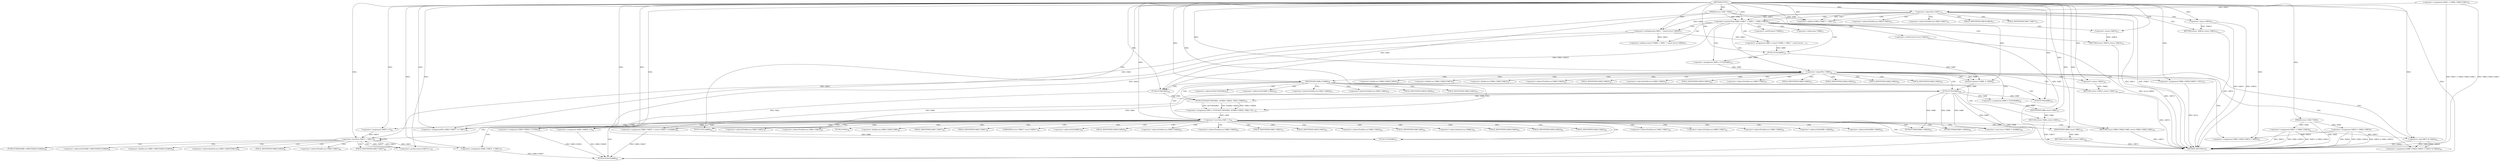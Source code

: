 digraph "FUN1" {  
"8" [label = <(METHOD,FUN1)<SUB>1</SUB>> ]
"208" [label = <(METHOD_RETURN,int)<SUB>1</SUB>> ]
"9" [label = <(PARAM,struct VAR1 *VAR2)<SUB>1</SUB>> ]
"10" [label = <(PARAM,struct VAR3 *VAR4)<SUB>1</SUB>> ]
"17" [label = <(&lt;operator&gt;.assignment,VAR10 = VAR4-&gt;VAR10)<SUB>7</SUB>> ]
"23" [label = <(&lt;operator&gt;.assignment,VAR11 = VAR4-&gt;VAR12.VAR11)<SUB>8</SUB>> ]
"31" [label = <(&lt;operator&gt;.assignment,VAR13 = VAR4-&gt;VAR14)<SUB>9</SUB>> ]
"58" [label = <(&lt;operator&gt;.assignment,VAR9 = sizeof (*VAR8) + VAR11 * sizeof (struct ...)<SUB>17</SUB>> ]
"68" [label = <(&lt;operator&gt;.assignment,VAR8 = FUN2(VAR9))<SUB>18</SUB>> ]
"79" [label = <(memset,memset (VAR8, 0, VAR9))<SUB>22</SUB>> ]
"83" [label = <(&lt;operator&gt;.assignment,VAR8-&gt;VAR22.VAR23 = (VAR13 &amp; VAR24))<SUB>24</SUB>> ]
"92" [label = <(&lt;operator&gt;.assignment,VAR8-&gt;VAR22.VAR10 = VAR10)<SUB>25</SUB>> ]
"99" [label = <(&lt;operator&gt;.assignment,VAR8-&gt;VAR22.VAR25 = NULL)<SUB>27</SUB>> ]
"106" [label = <(&lt;operator&gt;.assignment,VAR6 = FUN3(VAR8))<SUB>28</SUB>> ]
"117" [label = <(&lt;operator&gt;.assignment,VAR5 = FUN5(&amp;FUN6(VAR2), &amp;VAR8-&gt;VAR22, VAR2-&gt;VA...)<SUB>34</SUB>> ]
"141" [label = <(&lt;operator&gt;.assignmentPlus,VAR2-&gt;VAR17 += VAR11)<SUB>40</SUB>> ]
"146" [label = <(&lt;operator&gt;.assignment,VAR8-&gt;VAR27 = (struct VAR20 *) &amp;VAR8[1])<SUB>42</SUB>> ]
"175" [label = <(&lt;operator&gt;.assignment,VAR8-&gt;VAR29 = 0)<SUB>54</SUB>> ]
"180" [label = <(FUN8,FUN8(&amp;VAR8-&gt;VAR28))<SUB>55</SUB>> ]
"185" [label = <(FUN8,FUN8(&amp;VAR8-&gt;VAR30))<SUB>56</SUB>> ]
"190" [label = <(&lt;operator&gt;.assignment,VAR8-&gt;VAR31 = VAR11)<SUB>57</SUB>> ]
"195" [label = <(&lt;operator&gt;.assignment,VAR8-&gt;VAR32 = FUN9())<SUB>58</SUB>> ]
"200" [label = <(FUN10,FUN10(VAR8))<SUB>60</SUB>> ]
"202" [label = <(RETURN,return VAR8-&gt;VAR22.VAR5;,return VAR8-&gt;VAR22.VAR5;)<SUB>64</SUB>> ]
"38" [label = <(&lt;operator&gt;.logicalNot,!VAR11)<SUB>12</SUB>> ]
"45" [label = <(&lt;operator&gt;.greaterThan,VAR2-&gt;VAR17 + VAR11 &gt; VAR2-&gt;VAR18)<SUB>14</SUB>> ]
"73" [label = <(&lt;operator&gt;.logicalNot,!VAR8)<SUB>19</SUB>> ]
"111" [label = <(IDENTIFIER,VAR6,if (VAR6))<SUB>29</SUB>> ]
"131" [label = <(&lt;operator&gt;.lessThan,VAR5 &lt; 0)<SUB>35</SUB>> ]
"161" [label = <(&lt;operator&gt;.lessThan,VAR15 &lt; VAR11)<SUB>45</SUB>> ]
"164" [label = <(&lt;operator&gt;.postIncrement,VAR15++)<SUB>45</SUB>> ]
"166" [label = <(FUN8,FUN8(&amp;VAR8-&gt;VAR27[VAR15].VAR28))<SUB>48</SUB>> ]
"41" [label = <(RETURN,return -VAR16;,return -VAR16;)<SUB>13</SUB>> ]
"55" [label = <(RETURN,return -VAR19;,return -VAR19;)<SUB>15</SUB>> ]
"60" [label = <(&lt;operator&gt;.addition,sizeof (*VAR8) + VAR11 * sizeof (struct VAR20))<SUB>17</SUB>> ]
"70" [label = <(FUN2,FUN2(VAR9))<SUB>18</SUB>> ]
"76" [label = <(RETURN,return -VAR21;,return -VAR21;)<SUB>20</SUB>> ]
"89" [label = <(&lt;operator&gt;.and,VAR13 &amp; VAR24)<SUB>24</SUB>> ]
"108" [label = <(FUN3,FUN3(VAR8))<SUB>28</SUB>> ]
"113" [label = <(FUN4,FUN4(VAR8))<SUB>30</SUB>> ]
"115" [label = <(RETURN,return VAR6;,return VAR6;)<SUB>31</SUB>> ]
"119" [label = <(FUN5,FUN5(&amp;FUN6(VAR2), &amp;VAR8-&gt;VAR22, VAR2-&gt;VAR26))<SUB>34</SUB>> ]
"135" [label = <(FUN7,FUN7(VAR8))<SUB>36</SUB>> ]
"137" [label = <(FUN4,FUN4(VAR8))<SUB>37</SUB>> ]
"139" [label = <(RETURN,return VAR5;,return VAR5;)<SUB>38</SUB>> ]
"150" [label = <(&lt;operator&gt;.cast,(struct VAR20 *) &amp;VAR8[1])<SUB>42</SUB>> ]
"158" [label = <(&lt;operator&gt;.assignment,VAR15 = 0)<SUB>45</SUB>> ]
"42" [label = <(&lt;operator&gt;.minus,-VAR16)<SUB>13</SUB>> ]
"46" [label = <(&lt;operator&gt;.addition,VAR2-&gt;VAR17 + VAR11)<SUB>14</SUB>> ]
"56" [label = <(&lt;operator&gt;.minus,-VAR19)<SUB>15</SUB>> ]
"64" [label = <(&lt;operator&gt;.multiplication,VAR11 * sizeof (struct VAR20))<SUB>17</SUB>> ]
"77" [label = <(&lt;operator&gt;.minus,-VAR21)<SUB>20</SUB>> ]
"116" [label = <(IDENTIFIER,VAR6,return VAR6;)<SUB>31</SUB>> ]
"140" [label = <(IDENTIFIER,VAR5,return VAR5;)<SUB>38</SUB>> ]
"66" [label = <(&lt;operator&gt;.sizeOf,sizeof (struct VAR20))<SUB>17</SUB>> ]
"121" [label = <(FUN6,FUN6(VAR2))<SUB>34</SUB>> ]
"84" [label = <(&lt;operator&gt;.fieldAccess,VAR8-&gt;VAR22.VAR23)<SUB>24</SUB>> ]
"93" [label = <(&lt;operator&gt;.fieldAccess,VAR8-&gt;VAR22.VAR10)<SUB>25</SUB>> ]
"100" [label = <(&lt;operator&gt;.fieldAccess,VAR8-&gt;VAR22.VAR25)<SUB>27</SUB>> ]
"142" [label = <(&lt;operator&gt;.indirectFieldAccess,VAR2-&gt;VAR17)<SUB>40</SUB>> ]
"147" [label = <(&lt;operator&gt;.indirectFieldAccess,VAR8-&gt;VAR27)<SUB>42</SUB>> ]
"176" [label = <(&lt;operator&gt;.indirectFieldAccess,VAR8-&gt;VAR29)<SUB>54</SUB>> ]
"181" [label = <(&lt;operator&gt;.addressOf,&amp;VAR8-&gt;VAR28)<SUB>55</SUB>> ]
"186" [label = <(&lt;operator&gt;.addressOf,&amp;VAR8-&gt;VAR30)<SUB>56</SUB>> ]
"191" [label = <(&lt;operator&gt;.indirectFieldAccess,VAR8-&gt;VAR31)<SUB>57</SUB>> ]
"196" [label = <(&lt;operator&gt;.indirectFieldAccess,VAR8-&gt;VAR32)<SUB>58</SUB>> ]
"199" [label = <(FUN9,FUN9())<SUB>58</SUB>> ]
"203" [label = <(&lt;operator&gt;.fieldAccess,VAR8-&gt;VAR22.VAR5)<SUB>64</SUB>> ]
"51" [label = <(&lt;operator&gt;.indirectFieldAccess,VAR2-&gt;VAR18)<SUB>14</SUB>> ]
"61" [label = <(&lt;operator&gt;.sizeOf,sizeof (*VAR8))<SUB>17</SUB>> ]
"85" [label = <(&lt;operator&gt;.indirectFieldAccess,VAR8-&gt;VAR22)<SUB>24</SUB>> ]
"88" [label = <(FIELD_IDENTIFIER,VAR23,VAR23)<SUB>24</SUB>> ]
"94" [label = <(&lt;operator&gt;.indirectFieldAccess,VAR8-&gt;VAR22)<SUB>25</SUB>> ]
"97" [label = <(FIELD_IDENTIFIER,VAR10,VAR10)<SUB>25</SUB>> ]
"101" [label = <(&lt;operator&gt;.indirectFieldAccess,VAR8-&gt;VAR22)<SUB>27</SUB>> ]
"104" [label = <(FIELD_IDENTIFIER,VAR25,VAR25)<SUB>27</SUB>> ]
"120" [label = <(&lt;operator&gt;.addressOf,&amp;FUN6(VAR2))<SUB>34</SUB>> ]
"123" [label = <(&lt;operator&gt;.addressOf,&amp;VAR8-&gt;VAR22)<SUB>34</SUB>> ]
"127" [label = <(&lt;operator&gt;.indirectFieldAccess,VAR2-&gt;VAR26)<SUB>34</SUB>> ]
"144" [label = <(FIELD_IDENTIFIER,VAR17,VAR17)<SUB>40</SUB>> ]
"149" [label = <(FIELD_IDENTIFIER,VAR27,VAR27)<SUB>42</SUB>> ]
"151" [label = <(UNKNOWN,struct VAR20 *,struct VAR20 *)<SUB>42</SUB>> ]
"152" [label = <(&lt;operator&gt;.addressOf,&amp;VAR8[1])<SUB>42</SUB>> ]
"167" [label = <(&lt;operator&gt;.addressOf,&amp;VAR8-&gt;VAR27[VAR15].VAR28)<SUB>48</SUB>> ]
"178" [label = <(FIELD_IDENTIFIER,VAR29,VAR29)<SUB>54</SUB>> ]
"182" [label = <(&lt;operator&gt;.indirectFieldAccess,VAR8-&gt;VAR28)<SUB>55</SUB>> ]
"187" [label = <(&lt;operator&gt;.indirectFieldAccess,VAR8-&gt;VAR30)<SUB>56</SUB>> ]
"193" [label = <(FIELD_IDENTIFIER,VAR31,VAR31)<SUB>57</SUB>> ]
"198" [label = <(FIELD_IDENTIFIER,VAR32,VAR32)<SUB>58</SUB>> ]
"204" [label = <(&lt;operator&gt;.indirectFieldAccess,VAR8-&gt;VAR22)<SUB>64</SUB>> ]
"207" [label = <(FIELD_IDENTIFIER,VAR5,VAR5)<SUB>64</SUB>> ]
"47" [label = <(&lt;operator&gt;.indirectFieldAccess,VAR2-&gt;VAR17)<SUB>14</SUB>> ]
"53" [label = <(FIELD_IDENTIFIER,VAR18,VAR18)<SUB>14</SUB>> ]
"62" [label = <(&lt;operator&gt;.indirection,*VAR8)<SUB>17</SUB>> ]
"87" [label = <(FIELD_IDENTIFIER,VAR22,VAR22)<SUB>24</SUB>> ]
"96" [label = <(FIELD_IDENTIFIER,VAR22,VAR22)<SUB>25</SUB>> ]
"103" [label = <(FIELD_IDENTIFIER,VAR22,VAR22)<SUB>27</SUB>> ]
"124" [label = <(&lt;operator&gt;.indirectFieldAccess,VAR8-&gt;VAR22)<SUB>34</SUB>> ]
"129" [label = <(FIELD_IDENTIFIER,VAR26,VAR26)<SUB>34</SUB>> ]
"153" [label = <(&lt;operator&gt;.indirectIndexAccess,VAR8[1])<SUB>42</SUB>> ]
"168" [label = <(&lt;operator&gt;.fieldAccess,VAR8-&gt;VAR27[VAR15].VAR28)<SUB>48</SUB>> ]
"184" [label = <(FIELD_IDENTIFIER,VAR28,VAR28)<SUB>55</SUB>> ]
"189" [label = <(FIELD_IDENTIFIER,VAR30,VAR30)<SUB>56</SUB>> ]
"206" [label = <(FIELD_IDENTIFIER,VAR22,VAR22)<SUB>64</SUB>> ]
"49" [label = <(FIELD_IDENTIFIER,VAR17,VAR17)<SUB>14</SUB>> ]
"126" [label = <(FIELD_IDENTIFIER,VAR22,VAR22)<SUB>34</SUB>> ]
"169" [label = <(&lt;operator&gt;.indirectIndexAccess,VAR8-&gt;VAR27[VAR15])<SUB>48</SUB>> ]
"174" [label = <(FIELD_IDENTIFIER,VAR28,VAR28)<SUB>48</SUB>> ]
"170" [label = <(&lt;operator&gt;.indirectFieldAccess,VAR8-&gt;VAR27)<SUB>48</SUB>> ]
"172" [label = <(FIELD_IDENTIFIER,VAR27,VAR27)<SUB>48</SUB>> ]
  "115" -> "208"  [ label = "DDG: &lt;RET&gt;"] 
  "41" -> "208"  [ label = "DDG: &lt;RET&gt;"] 
  "139" -> "208"  [ label = "DDG: &lt;RET&gt;"] 
  "76" -> "208"  [ label = "DDG: &lt;RET&gt;"] 
  "202" -> "208"  [ label = "DDG: &lt;RET&gt;"] 
  "55" -> "208"  [ label = "DDG: &lt;RET&gt;"] 
  "9" -> "208"  [ label = "DDG: VAR2"] 
  "10" -> "208"  [ label = "DDG: VAR4"] 
  "17" -> "208"  [ label = "DDG: VAR10"] 
  "17" -> "208"  [ label = "DDG: VAR4-&gt;VAR10"] 
  "17" -> "208"  [ label = "DDG: VAR10 = VAR4-&gt;VAR10"] 
  "23" -> "208"  [ label = "DDG: VAR4-&gt;VAR12.VAR11"] 
  "23" -> "208"  [ label = "DDG: VAR11 = VAR4-&gt;VAR12.VAR11"] 
  "31" -> "208"  [ label = "DDG: VAR13"] 
  "31" -> "208"  [ label = "DDG: VAR4-&gt;VAR14"] 
  "31" -> "208"  [ label = "DDG: VAR13 = VAR4-&gt;VAR14"] 
  "38" -> "208"  [ label = "DDG: VAR11"] 
  "38" -> "208"  [ label = "DDG: !VAR11"] 
  "42" -> "208"  [ label = "DDG: VAR16"] 
  "42" -> "208"  [ label = "DDG: -VAR16"] 
  "66" -> "208"  [ label = "DDG: struct VAR20"] 
  "99" -> "208"  [ label = "DDG: NULL"] 
  "89" -> "208"  [ label = "DDG: VAR24"] 
  "8" -> "9"  [ label = "DDG: "] 
  "8" -> "10"  [ label = "DDG: "] 
  "10" -> "17"  [ label = "DDG: VAR4"] 
  "10" -> "31"  [ label = "DDG: VAR4"] 
  "64" -> "58"  [ label = "DDG: VAR11"] 
  "70" -> "68"  [ label = "DDG: VAR9"] 
  "89" -> "83"  [ label = "DDG: VAR13"] 
  "89" -> "83"  [ label = "DDG: VAR24"] 
  "17" -> "92"  [ label = "DDG: VAR10"] 
  "8" -> "92"  [ label = "DDG: "] 
  "8" -> "99"  [ label = "DDG: "] 
  "108" -> "106"  [ label = "DDG: VAR8"] 
  "119" -> "117"  [ label = "DDG: &amp;FUN6(VAR2)"] 
  "119" -> "117"  [ label = "DDG: &amp;VAR8-&gt;VAR22"] 
  "119" -> "117"  [ label = "DDG: VAR2-&gt;VAR26"] 
  "64" -> "141"  [ label = "DDG: VAR11"] 
  "8" -> "141"  [ label = "DDG: "] 
  "108" -> "146"  [ label = "DDG: VAR8"] 
  "8" -> "175"  [ label = "DDG: "] 
  "161" -> "190"  [ label = "DDG: VAR11"] 
  "8" -> "190"  [ label = "DDG: "] 
  "8" -> "195"  [ label = "DDG: "] 
  "8" -> "202"  [ label = "DDG: "] 
  "73" -> "79"  [ label = "DDG: VAR8"] 
  "8" -> "79"  [ label = "DDG: "] 
  "70" -> "79"  [ label = "DDG: VAR9"] 
  "8" -> "111"  [ label = "DDG: "] 
  "121" -> "141"  [ label = "DDG: VAR2"] 
  "9" -> "141"  [ label = "DDG: VAR2"] 
  "108" -> "180"  [ label = "DDG: VAR8"] 
  "108" -> "185"  [ label = "DDG: VAR8"] 
  "108" -> "200"  [ label = "DDG: VAR8"] 
  "146" -> "200"  [ label = "DDG: VAR8-&gt;VAR27"] 
  "175" -> "200"  [ label = "DDG: VAR8-&gt;VAR29"] 
  "190" -> "200"  [ label = "DDG: VAR8-&gt;VAR31"] 
  "195" -> "200"  [ label = "DDG: VAR8-&gt;VAR32"] 
  "8" -> "200"  [ label = "DDG: "] 
  "23" -> "38"  [ label = "DDG: VAR11"] 
  "8" -> "38"  [ label = "DDG: "] 
  "42" -> "41"  [ label = "DDG: -VAR16"] 
  "9" -> "45"  [ label = "DDG: VAR2"] 
  "38" -> "45"  [ label = "DDG: VAR11"] 
  "8" -> "45"  [ label = "DDG: "] 
  "56" -> "55"  [ label = "DDG: -VAR19"] 
  "64" -> "60"  [ label = "DDG: VAR11"] 
  "58" -> "70"  [ label = "DDG: VAR9"] 
  "8" -> "70"  [ label = "DDG: "] 
  "68" -> "73"  [ label = "DDG: VAR8"] 
  "8" -> "73"  [ label = "DDG: "] 
  "77" -> "76"  [ label = "DDG: -VAR21"] 
  "31" -> "89"  [ label = "DDG: VAR13"] 
  "8" -> "89"  [ label = "DDG: "] 
  "79" -> "108"  [ label = "DDG: VAR8"] 
  "8" -> "108"  [ label = "DDG: "] 
  "116" -> "115"  [ label = "DDG: VAR6"] 
  "121" -> "119"  [ label = "DDG: VAR2"] 
  "108" -> "119"  [ label = "DDG: VAR8"] 
  "117" -> "131"  [ label = "DDG: VAR5"] 
  "8" -> "131"  [ label = "DDG: "] 
  "140" -> "139"  [ label = "DDG: VAR5"] 
  "108" -> "150"  [ label = "DDG: VAR8"] 
  "8" -> "158"  [ label = "DDG: "] 
  "158" -> "161"  [ label = "DDG: VAR15"] 
  "164" -> "161"  [ label = "DDG: VAR15"] 
  "8" -> "161"  [ label = "DDG: "] 
  "64" -> "161"  [ label = "DDG: VAR11"] 
  "161" -> "164"  [ label = "DDG: VAR15"] 
  "8" -> "164"  [ label = "DDG: "] 
  "9" -> "46"  [ label = "DDG: VAR2"] 
  "38" -> "46"  [ label = "DDG: VAR11"] 
  "8" -> "46"  [ label = "DDG: "] 
  "8" -> "64"  [ label = "DDG: "] 
  "38" -> "64"  [ label = "DDG: VAR11"] 
  "108" -> "113"  [ label = "DDG: VAR8"] 
  "8" -> "113"  [ label = "DDG: "] 
  "106" -> "116"  [ label = "DDG: VAR6"] 
  "8" -> "116"  [ label = "DDG: "] 
  "108" -> "135"  [ label = "DDG: VAR8"] 
  "8" -> "135"  [ label = "DDG: "] 
  "135" -> "137"  [ label = "DDG: VAR8"] 
  "8" -> "137"  [ label = "DDG: "] 
  "108" -> "137"  [ label = "DDG: VAR8"] 
  "131" -> "140"  [ label = "DDG: VAR5"] 
  "8" -> "140"  [ label = "DDG: "] 
  "8" -> "42"  [ label = "DDG: "] 
  "8" -> "56"  [ label = "DDG: "] 
  "8" -> "77"  [ label = "DDG: "] 
  "9" -> "121"  [ label = "DDG: VAR2"] 
  "45" -> "121"  [ label = "DDG: VAR2-&gt;VAR18"] 
  "8" -> "121"  [ label = "DDG: "] 
  "38" -> "42"  [ label = "CDG: "] 
  "38" -> "51"  [ label = "CDG: "] 
  "38" -> "47"  [ label = "CDG: "] 
  "38" -> "49"  [ label = "CDG: "] 
  "38" -> "46"  [ label = "CDG: "] 
  "38" -> "45"  [ label = "CDG: "] 
  "38" -> "53"  [ label = "CDG: "] 
  "38" -> "41"  [ label = "CDG: "] 
  "45" -> "68"  [ label = "CDG: "] 
  "45" -> "60"  [ label = "CDG: "] 
  "45" -> "73"  [ label = "CDG: "] 
  "45" -> "64"  [ label = "CDG: "] 
  "45" -> "56"  [ label = "CDG: "] 
  "45" -> "58"  [ label = "CDG: "] 
  "45" -> "61"  [ label = "CDG: "] 
  "45" -> "70"  [ label = "CDG: "] 
  "45" -> "66"  [ label = "CDG: "] 
  "45" -> "55"  [ label = "CDG: "] 
  "45" -> "62"  [ label = "CDG: "] 
  "73" -> "94"  [ label = "CDG: "] 
  "73" -> "96"  [ label = "CDG: "] 
  "73" -> "77"  [ label = "CDG: "] 
  "73" -> "84"  [ label = "CDG: "] 
  "73" -> "85"  [ label = "CDG: "] 
  "73" -> "103"  [ label = "CDG: "] 
  "73" -> "104"  [ label = "CDG: "] 
  "73" -> "92"  [ label = "CDG: "] 
  "73" -> "76"  [ label = "CDG: "] 
  "73" -> "87"  [ label = "CDG: "] 
  "73" -> "97"  [ label = "CDG: "] 
  "73" -> "93"  [ label = "CDG: "] 
  "73" -> "101"  [ label = "CDG: "] 
  "73" -> "79"  [ label = "CDG: "] 
  "73" -> "100"  [ label = "CDG: "] 
  "73" -> "88"  [ label = "CDG: "] 
  "73" -> "108"  [ label = "CDG: "] 
  "73" -> "111"  [ label = "CDG: "] 
  "73" -> "89"  [ label = "CDG: "] 
  "73" -> "99"  [ label = "CDG: "] 
  "73" -> "106"  [ label = "CDG: "] 
  "73" -> "83"  [ label = "CDG: "] 
  "111" -> "115"  [ label = "CDG: "] 
  "111" -> "120"  [ label = "CDG: "] 
  "111" -> "113"  [ label = "CDG: "] 
  "111" -> "131"  [ label = "CDG: "] 
  "111" -> "119"  [ label = "CDG: "] 
  "111" -> "121"  [ label = "CDG: "] 
  "111" -> "129"  [ label = "CDG: "] 
  "111" -> "127"  [ label = "CDG: "] 
  "111" -> "123"  [ label = "CDG: "] 
  "111" -> "126"  [ label = "CDG: "] 
  "111" -> "117"  [ label = "CDG: "] 
  "111" -> "124"  [ label = "CDG: "] 
  "131" -> "146"  [ label = "CDG: "] 
  "131" -> "161"  [ label = "CDG: "] 
  "131" -> "178"  [ label = "CDG: "] 
  "131" -> "196"  [ label = "CDG: "] 
  "131" -> "149"  [ label = "CDG: "] 
  "131" -> "150"  [ label = "CDG: "] 
  "131" -> "185"  [ label = "CDG: "] 
  "131" -> "151"  [ label = "CDG: "] 
  "131" -> "198"  [ label = "CDG: "] 
  "131" -> "189"  [ label = "CDG: "] 
  "131" -> "153"  [ label = "CDG: "] 
  "131" -> "204"  [ label = "CDG: "] 
  "131" -> "144"  [ label = "CDG: "] 
  "131" -> "206"  [ label = "CDG: "] 
  "131" -> "181"  [ label = "CDG: "] 
  "131" -> "191"  [ label = "CDG: "] 
  "131" -> "195"  [ label = "CDG: "] 
  "131" -> "187"  [ label = "CDG: "] 
  "131" -> "190"  [ label = "CDG: "] 
  "131" -> "184"  [ label = "CDG: "] 
  "131" -> "137"  [ label = "CDG: "] 
  "131" -> "207"  [ label = "CDG: "] 
  "131" -> "152"  [ label = "CDG: "] 
  "131" -> "182"  [ label = "CDG: "] 
  "131" -> "186"  [ label = "CDG: "] 
  "131" -> "202"  [ label = "CDG: "] 
  "131" -> "139"  [ label = "CDG: "] 
  "131" -> "180"  [ label = "CDG: "] 
  "131" -> "158"  [ label = "CDG: "] 
  "131" -> "141"  [ label = "CDG: "] 
  "131" -> "193"  [ label = "CDG: "] 
  "131" -> "142"  [ label = "CDG: "] 
  "131" -> "200"  [ label = "CDG: "] 
  "131" -> "176"  [ label = "CDG: "] 
  "131" -> "199"  [ label = "CDG: "] 
  "131" -> "147"  [ label = "CDG: "] 
  "131" -> "135"  [ label = "CDG: "] 
  "131" -> "175"  [ label = "CDG: "] 
  "131" -> "203"  [ label = "CDG: "] 
  "161" -> "167"  [ label = "CDG: "] 
  "161" -> "169"  [ label = "CDG: "] 
  "161" -> "161"  [ label = "CDG: "] 
  "161" -> "168"  [ label = "CDG: "] 
  "161" -> "170"  [ label = "CDG: "] 
  "161" -> "174"  [ label = "CDG: "] 
  "161" -> "164"  [ label = "CDG: "] 
  "161" -> "166"  [ label = "CDG: "] 
  "161" -> "172"  [ label = "CDG: "] 
}
